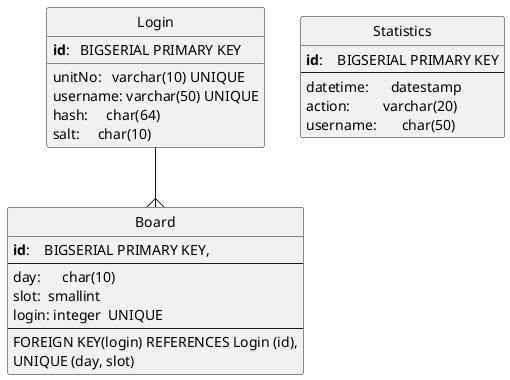 @startuml

hide circle

' avoid problems with angled crows feet
skinparam linetype ortho

entity "Login" as l{
    **id**:   BIGSERIAL PRIMARY KEY
    unitNo:   varchar(10) UNIQUE
    username: varchar(50) UNIQUE
    hash:     char(64)
    salt:     char(10)
}

entity "Board" as b{
    **id**:    BIGSERIAL PRIMARY KEY,
--
    day:      char(10)
    slot:  smallint
    login: integer  UNIQUE
--
    FOREIGN KEY(login) REFERENCES Login (id),
    UNIQUE (day, slot)
}
b }-up- l


entity "Statistics" as s{
    **id**:    BIGSERIAL PRIMARY KEY
    --
    datetime:      datestamp
    action:         varchar(20)
    username:       char(50)
}

@enduml
